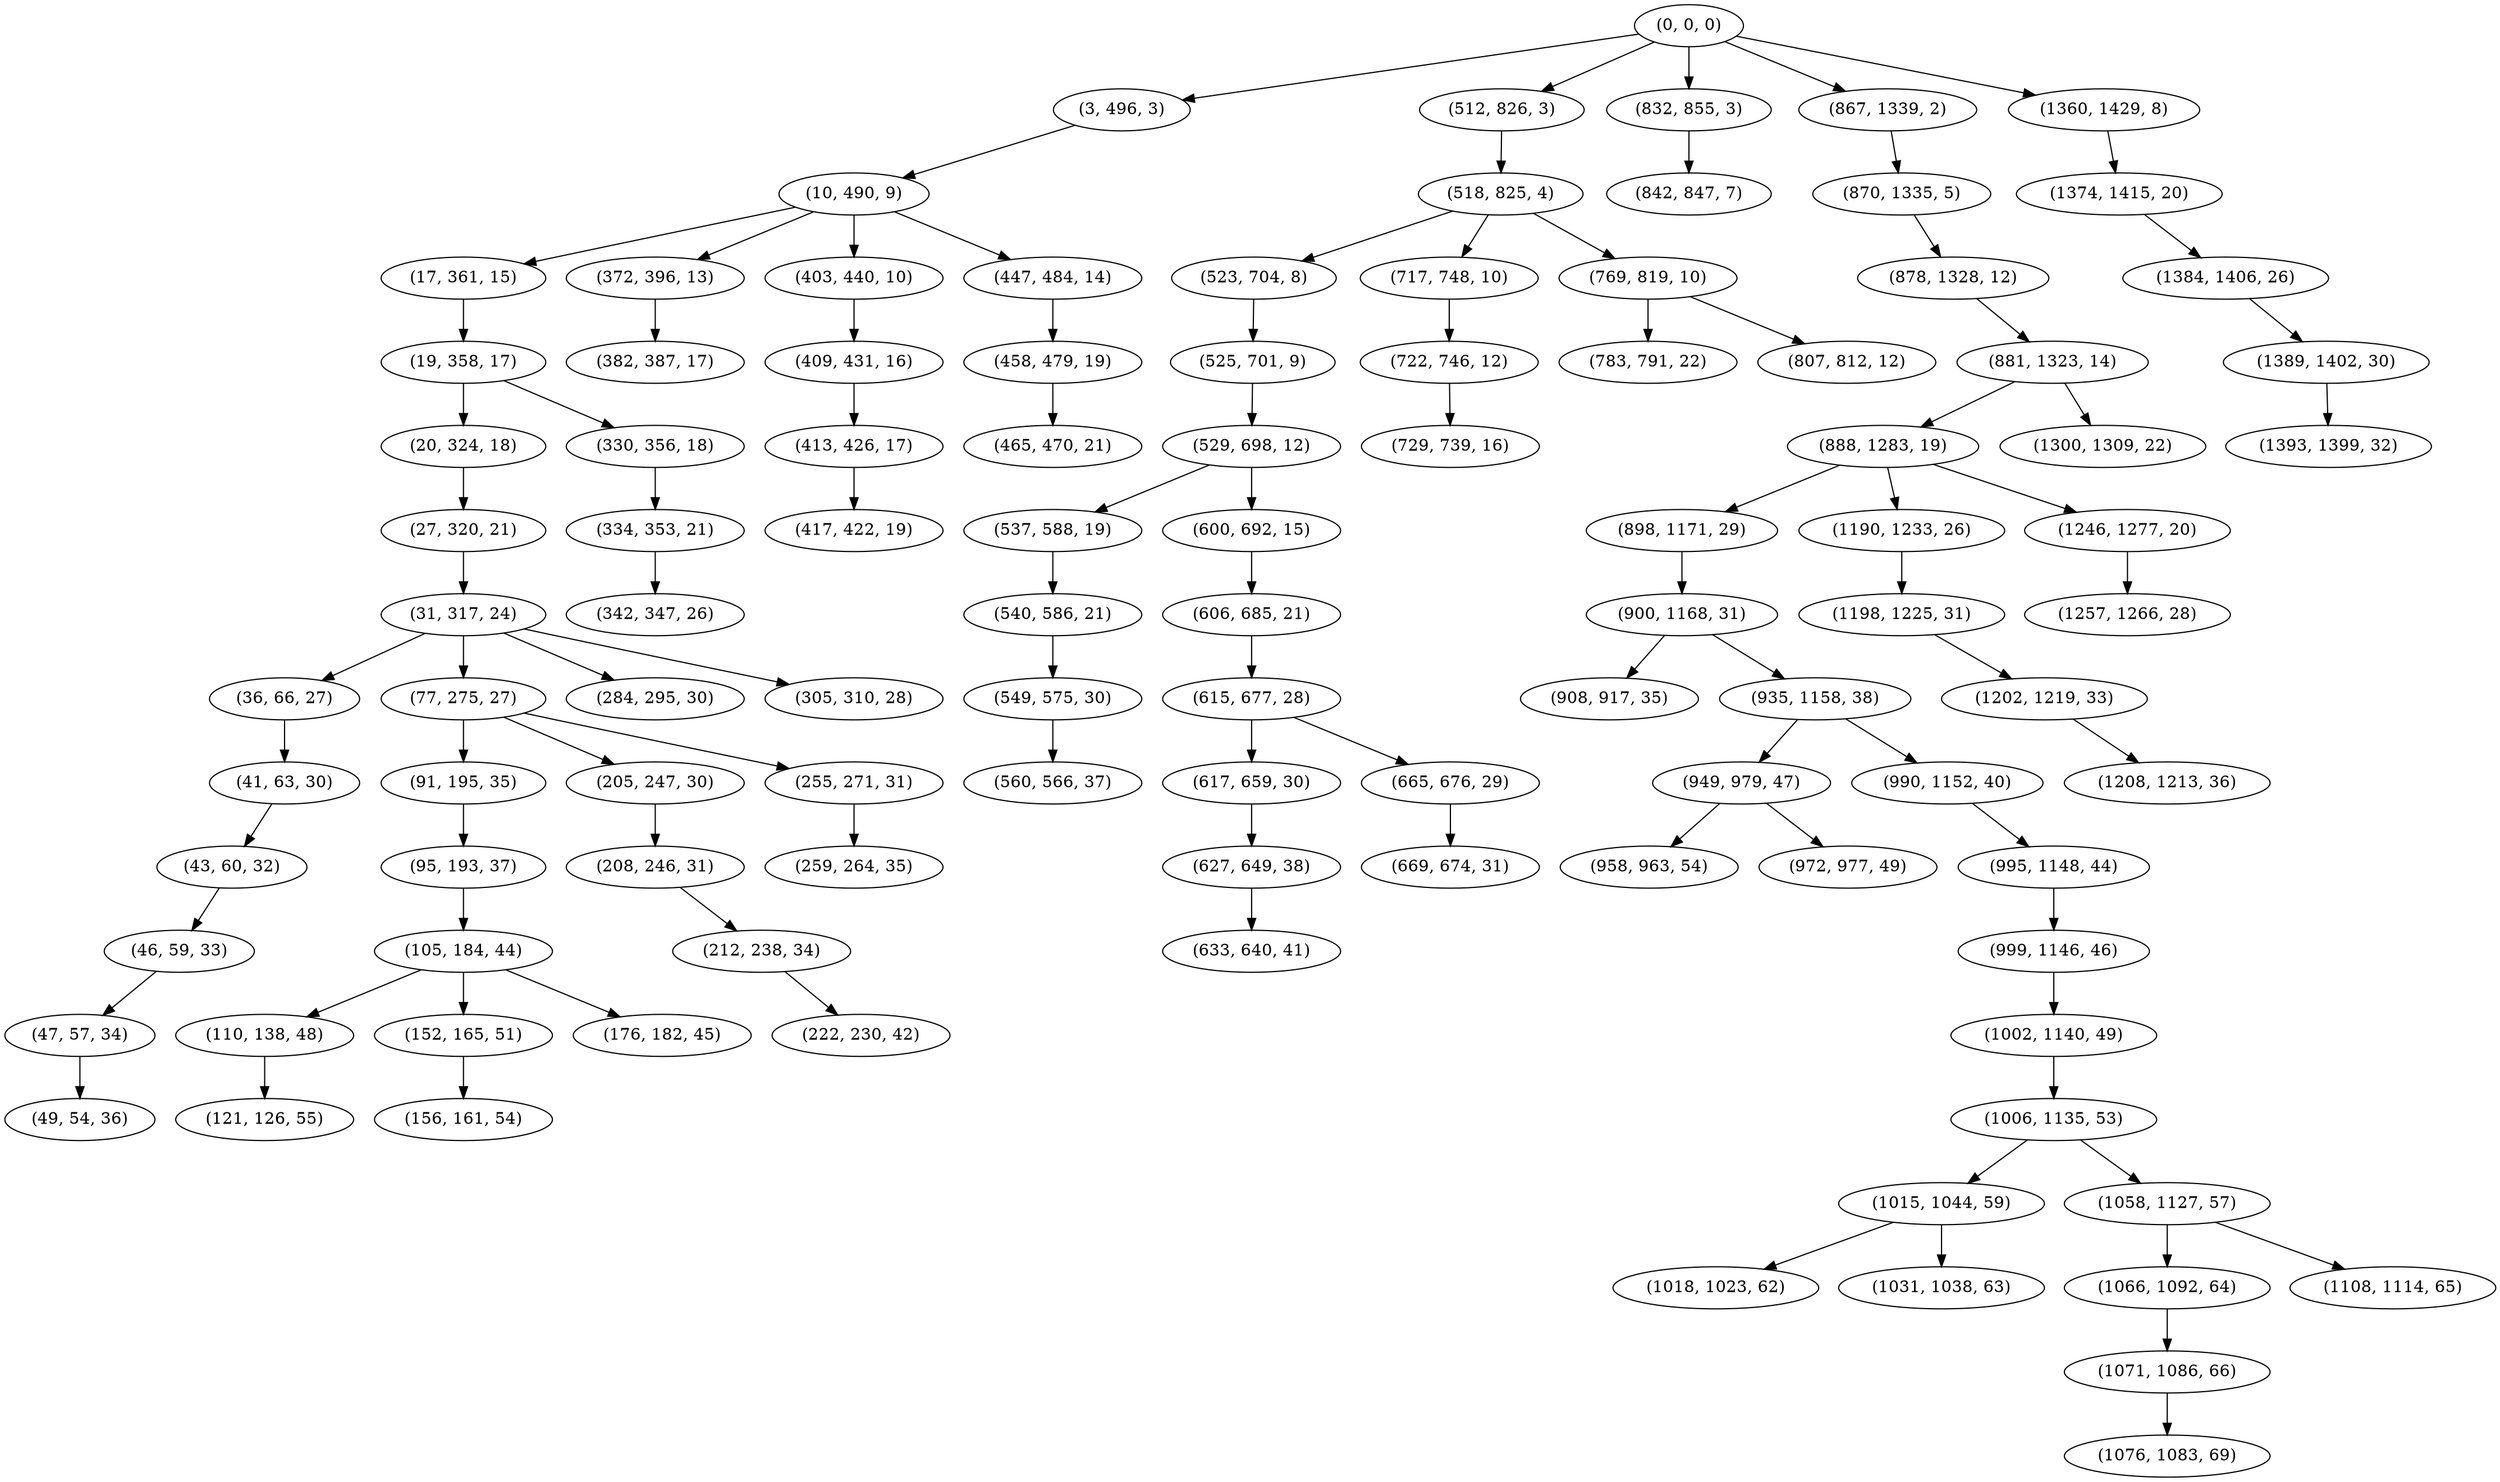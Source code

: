 digraph tree {
    "(0, 0, 0)";
    "(3, 496, 3)";
    "(10, 490, 9)";
    "(17, 361, 15)";
    "(19, 358, 17)";
    "(20, 324, 18)";
    "(27, 320, 21)";
    "(31, 317, 24)";
    "(36, 66, 27)";
    "(41, 63, 30)";
    "(43, 60, 32)";
    "(46, 59, 33)";
    "(47, 57, 34)";
    "(49, 54, 36)";
    "(77, 275, 27)";
    "(91, 195, 35)";
    "(95, 193, 37)";
    "(105, 184, 44)";
    "(110, 138, 48)";
    "(121, 126, 55)";
    "(152, 165, 51)";
    "(156, 161, 54)";
    "(176, 182, 45)";
    "(205, 247, 30)";
    "(208, 246, 31)";
    "(212, 238, 34)";
    "(222, 230, 42)";
    "(255, 271, 31)";
    "(259, 264, 35)";
    "(284, 295, 30)";
    "(305, 310, 28)";
    "(330, 356, 18)";
    "(334, 353, 21)";
    "(342, 347, 26)";
    "(372, 396, 13)";
    "(382, 387, 17)";
    "(403, 440, 10)";
    "(409, 431, 16)";
    "(413, 426, 17)";
    "(417, 422, 19)";
    "(447, 484, 14)";
    "(458, 479, 19)";
    "(465, 470, 21)";
    "(512, 826, 3)";
    "(518, 825, 4)";
    "(523, 704, 8)";
    "(525, 701, 9)";
    "(529, 698, 12)";
    "(537, 588, 19)";
    "(540, 586, 21)";
    "(549, 575, 30)";
    "(560, 566, 37)";
    "(600, 692, 15)";
    "(606, 685, 21)";
    "(615, 677, 28)";
    "(617, 659, 30)";
    "(627, 649, 38)";
    "(633, 640, 41)";
    "(665, 676, 29)";
    "(669, 674, 31)";
    "(717, 748, 10)";
    "(722, 746, 12)";
    "(729, 739, 16)";
    "(769, 819, 10)";
    "(783, 791, 22)";
    "(807, 812, 12)";
    "(832, 855, 3)";
    "(842, 847, 7)";
    "(867, 1339, 2)";
    "(870, 1335, 5)";
    "(878, 1328, 12)";
    "(881, 1323, 14)";
    "(888, 1283, 19)";
    "(898, 1171, 29)";
    "(900, 1168, 31)";
    "(908, 917, 35)";
    "(935, 1158, 38)";
    "(949, 979, 47)";
    "(958, 963, 54)";
    "(972, 977, 49)";
    "(990, 1152, 40)";
    "(995, 1148, 44)";
    "(999, 1146, 46)";
    "(1002, 1140, 49)";
    "(1006, 1135, 53)";
    "(1015, 1044, 59)";
    "(1018, 1023, 62)";
    "(1031, 1038, 63)";
    "(1058, 1127, 57)";
    "(1066, 1092, 64)";
    "(1071, 1086, 66)";
    "(1076, 1083, 69)";
    "(1108, 1114, 65)";
    "(1190, 1233, 26)";
    "(1198, 1225, 31)";
    "(1202, 1219, 33)";
    "(1208, 1213, 36)";
    "(1246, 1277, 20)";
    "(1257, 1266, 28)";
    "(1300, 1309, 22)";
    "(1360, 1429, 8)";
    "(1374, 1415, 20)";
    "(1384, 1406, 26)";
    "(1389, 1402, 30)";
    "(1393, 1399, 32)";
    "(0, 0, 0)" -> "(3, 496, 3)";
    "(0, 0, 0)" -> "(512, 826, 3)";
    "(0, 0, 0)" -> "(832, 855, 3)";
    "(0, 0, 0)" -> "(867, 1339, 2)";
    "(0, 0, 0)" -> "(1360, 1429, 8)";
    "(3, 496, 3)" -> "(10, 490, 9)";
    "(10, 490, 9)" -> "(17, 361, 15)";
    "(10, 490, 9)" -> "(372, 396, 13)";
    "(10, 490, 9)" -> "(403, 440, 10)";
    "(10, 490, 9)" -> "(447, 484, 14)";
    "(17, 361, 15)" -> "(19, 358, 17)";
    "(19, 358, 17)" -> "(20, 324, 18)";
    "(19, 358, 17)" -> "(330, 356, 18)";
    "(20, 324, 18)" -> "(27, 320, 21)";
    "(27, 320, 21)" -> "(31, 317, 24)";
    "(31, 317, 24)" -> "(36, 66, 27)";
    "(31, 317, 24)" -> "(77, 275, 27)";
    "(31, 317, 24)" -> "(284, 295, 30)";
    "(31, 317, 24)" -> "(305, 310, 28)";
    "(36, 66, 27)" -> "(41, 63, 30)";
    "(41, 63, 30)" -> "(43, 60, 32)";
    "(43, 60, 32)" -> "(46, 59, 33)";
    "(46, 59, 33)" -> "(47, 57, 34)";
    "(47, 57, 34)" -> "(49, 54, 36)";
    "(77, 275, 27)" -> "(91, 195, 35)";
    "(77, 275, 27)" -> "(205, 247, 30)";
    "(77, 275, 27)" -> "(255, 271, 31)";
    "(91, 195, 35)" -> "(95, 193, 37)";
    "(95, 193, 37)" -> "(105, 184, 44)";
    "(105, 184, 44)" -> "(110, 138, 48)";
    "(105, 184, 44)" -> "(152, 165, 51)";
    "(105, 184, 44)" -> "(176, 182, 45)";
    "(110, 138, 48)" -> "(121, 126, 55)";
    "(152, 165, 51)" -> "(156, 161, 54)";
    "(205, 247, 30)" -> "(208, 246, 31)";
    "(208, 246, 31)" -> "(212, 238, 34)";
    "(212, 238, 34)" -> "(222, 230, 42)";
    "(255, 271, 31)" -> "(259, 264, 35)";
    "(330, 356, 18)" -> "(334, 353, 21)";
    "(334, 353, 21)" -> "(342, 347, 26)";
    "(372, 396, 13)" -> "(382, 387, 17)";
    "(403, 440, 10)" -> "(409, 431, 16)";
    "(409, 431, 16)" -> "(413, 426, 17)";
    "(413, 426, 17)" -> "(417, 422, 19)";
    "(447, 484, 14)" -> "(458, 479, 19)";
    "(458, 479, 19)" -> "(465, 470, 21)";
    "(512, 826, 3)" -> "(518, 825, 4)";
    "(518, 825, 4)" -> "(523, 704, 8)";
    "(518, 825, 4)" -> "(717, 748, 10)";
    "(518, 825, 4)" -> "(769, 819, 10)";
    "(523, 704, 8)" -> "(525, 701, 9)";
    "(525, 701, 9)" -> "(529, 698, 12)";
    "(529, 698, 12)" -> "(537, 588, 19)";
    "(529, 698, 12)" -> "(600, 692, 15)";
    "(537, 588, 19)" -> "(540, 586, 21)";
    "(540, 586, 21)" -> "(549, 575, 30)";
    "(549, 575, 30)" -> "(560, 566, 37)";
    "(600, 692, 15)" -> "(606, 685, 21)";
    "(606, 685, 21)" -> "(615, 677, 28)";
    "(615, 677, 28)" -> "(617, 659, 30)";
    "(615, 677, 28)" -> "(665, 676, 29)";
    "(617, 659, 30)" -> "(627, 649, 38)";
    "(627, 649, 38)" -> "(633, 640, 41)";
    "(665, 676, 29)" -> "(669, 674, 31)";
    "(717, 748, 10)" -> "(722, 746, 12)";
    "(722, 746, 12)" -> "(729, 739, 16)";
    "(769, 819, 10)" -> "(783, 791, 22)";
    "(769, 819, 10)" -> "(807, 812, 12)";
    "(832, 855, 3)" -> "(842, 847, 7)";
    "(867, 1339, 2)" -> "(870, 1335, 5)";
    "(870, 1335, 5)" -> "(878, 1328, 12)";
    "(878, 1328, 12)" -> "(881, 1323, 14)";
    "(881, 1323, 14)" -> "(888, 1283, 19)";
    "(881, 1323, 14)" -> "(1300, 1309, 22)";
    "(888, 1283, 19)" -> "(898, 1171, 29)";
    "(888, 1283, 19)" -> "(1190, 1233, 26)";
    "(888, 1283, 19)" -> "(1246, 1277, 20)";
    "(898, 1171, 29)" -> "(900, 1168, 31)";
    "(900, 1168, 31)" -> "(908, 917, 35)";
    "(900, 1168, 31)" -> "(935, 1158, 38)";
    "(935, 1158, 38)" -> "(949, 979, 47)";
    "(935, 1158, 38)" -> "(990, 1152, 40)";
    "(949, 979, 47)" -> "(958, 963, 54)";
    "(949, 979, 47)" -> "(972, 977, 49)";
    "(990, 1152, 40)" -> "(995, 1148, 44)";
    "(995, 1148, 44)" -> "(999, 1146, 46)";
    "(999, 1146, 46)" -> "(1002, 1140, 49)";
    "(1002, 1140, 49)" -> "(1006, 1135, 53)";
    "(1006, 1135, 53)" -> "(1015, 1044, 59)";
    "(1006, 1135, 53)" -> "(1058, 1127, 57)";
    "(1015, 1044, 59)" -> "(1018, 1023, 62)";
    "(1015, 1044, 59)" -> "(1031, 1038, 63)";
    "(1058, 1127, 57)" -> "(1066, 1092, 64)";
    "(1058, 1127, 57)" -> "(1108, 1114, 65)";
    "(1066, 1092, 64)" -> "(1071, 1086, 66)";
    "(1071, 1086, 66)" -> "(1076, 1083, 69)";
    "(1190, 1233, 26)" -> "(1198, 1225, 31)";
    "(1198, 1225, 31)" -> "(1202, 1219, 33)";
    "(1202, 1219, 33)" -> "(1208, 1213, 36)";
    "(1246, 1277, 20)" -> "(1257, 1266, 28)";
    "(1360, 1429, 8)" -> "(1374, 1415, 20)";
    "(1374, 1415, 20)" -> "(1384, 1406, 26)";
    "(1384, 1406, 26)" -> "(1389, 1402, 30)";
    "(1389, 1402, 30)" -> "(1393, 1399, 32)";
}
